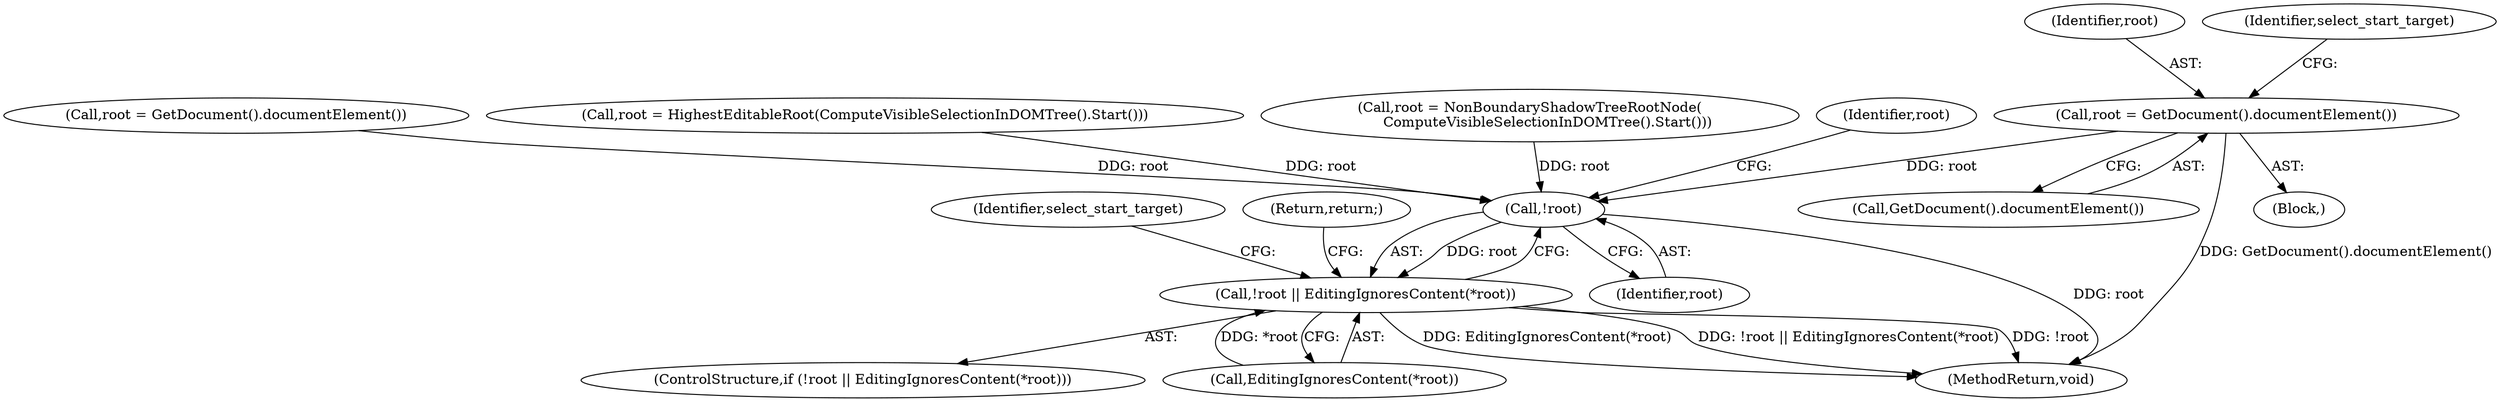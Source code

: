 digraph "0_Chrome_33827275411b33371e7bb750cce20f11de85002d_5@pointer" {
"1000132" [label="(Call,root = GetDocument().documentElement())"];
"1000182" [label="(Call,!root)"];
"1000181" [label="(Call,!root || EditingIgnoresContent(*root))"];
"1000133" [label="(Identifier,root)"];
"1000228" [label="(MethodReturn,void)"];
"1000183" [label="(Identifier,root)"];
"1000132" [label="(Call,root = GetDocument().documentElement())"];
"1000189" [label="(Identifier,select_start_target)"];
"1000182" [label="(Call,!root)"];
"1000174" [label="(Call,root = GetDocument().documentElement())"];
"1000180" [label="(ControlStructure,if (!root || EditingIgnoresContent(*root)))"];
"1000142" [label="(Call,root = HighestEditableRoot(ComputeVisibleSelectionInDOMTree().Start()))"];
"1000181" [label="(Call,!root || EditingIgnoresContent(*root))"];
"1000131" [label="(Block,)"];
"1000162" [label="(Call,root = NonBoundaryShadowTreeRootNode(\n        ComputeVisibleSelectionInDOMTree().Start()))"];
"1000187" [label="(Return,return;)"];
"1000186" [label="(Identifier,root)"];
"1000134" [label="(Call,GetDocument().documentElement())"];
"1000184" [label="(Call,EditingIgnoresContent(*root))"];
"1000136" [label="(Identifier,select_start_target)"];
"1000132" -> "1000131"  [label="AST: "];
"1000132" -> "1000134"  [label="CFG: "];
"1000133" -> "1000132"  [label="AST: "];
"1000134" -> "1000132"  [label="AST: "];
"1000136" -> "1000132"  [label="CFG: "];
"1000132" -> "1000228"  [label="DDG: GetDocument().documentElement()"];
"1000132" -> "1000182"  [label="DDG: root"];
"1000182" -> "1000181"  [label="AST: "];
"1000182" -> "1000183"  [label="CFG: "];
"1000183" -> "1000182"  [label="AST: "];
"1000186" -> "1000182"  [label="CFG: "];
"1000181" -> "1000182"  [label="CFG: "];
"1000182" -> "1000228"  [label="DDG: root"];
"1000182" -> "1000181"  [label="DDG: root"];
"1000142" -> "1000182"  [label="DDG: root"];
"1000162" -> "1000182"  [label="DDG: root"];
"1000174" -> "1000182"  [label="DDG: root"];
"1000181" -> "1000180"  [label="AST: "];
"1000181" -> "1000184"  [label="CFG: "];
"1000184" -> "1000181"  [label="AST: "];
"1000187" -> "1000181"  [label="CFG: "];
"1000189" -> "1000181"  [label="CFG: "];
"1000181" -> "1000228"  [label="DDG: !root || EditingIgnoresContent(*root)"];
"1000181" -> "1000228"  [label="DDG: !root"];
"1000181" -> "1000228"  [label="DDG: EditingIgnoresContent(*root)"];
"1000184" -> "1000181"  [label="DDG: *root"];
}
